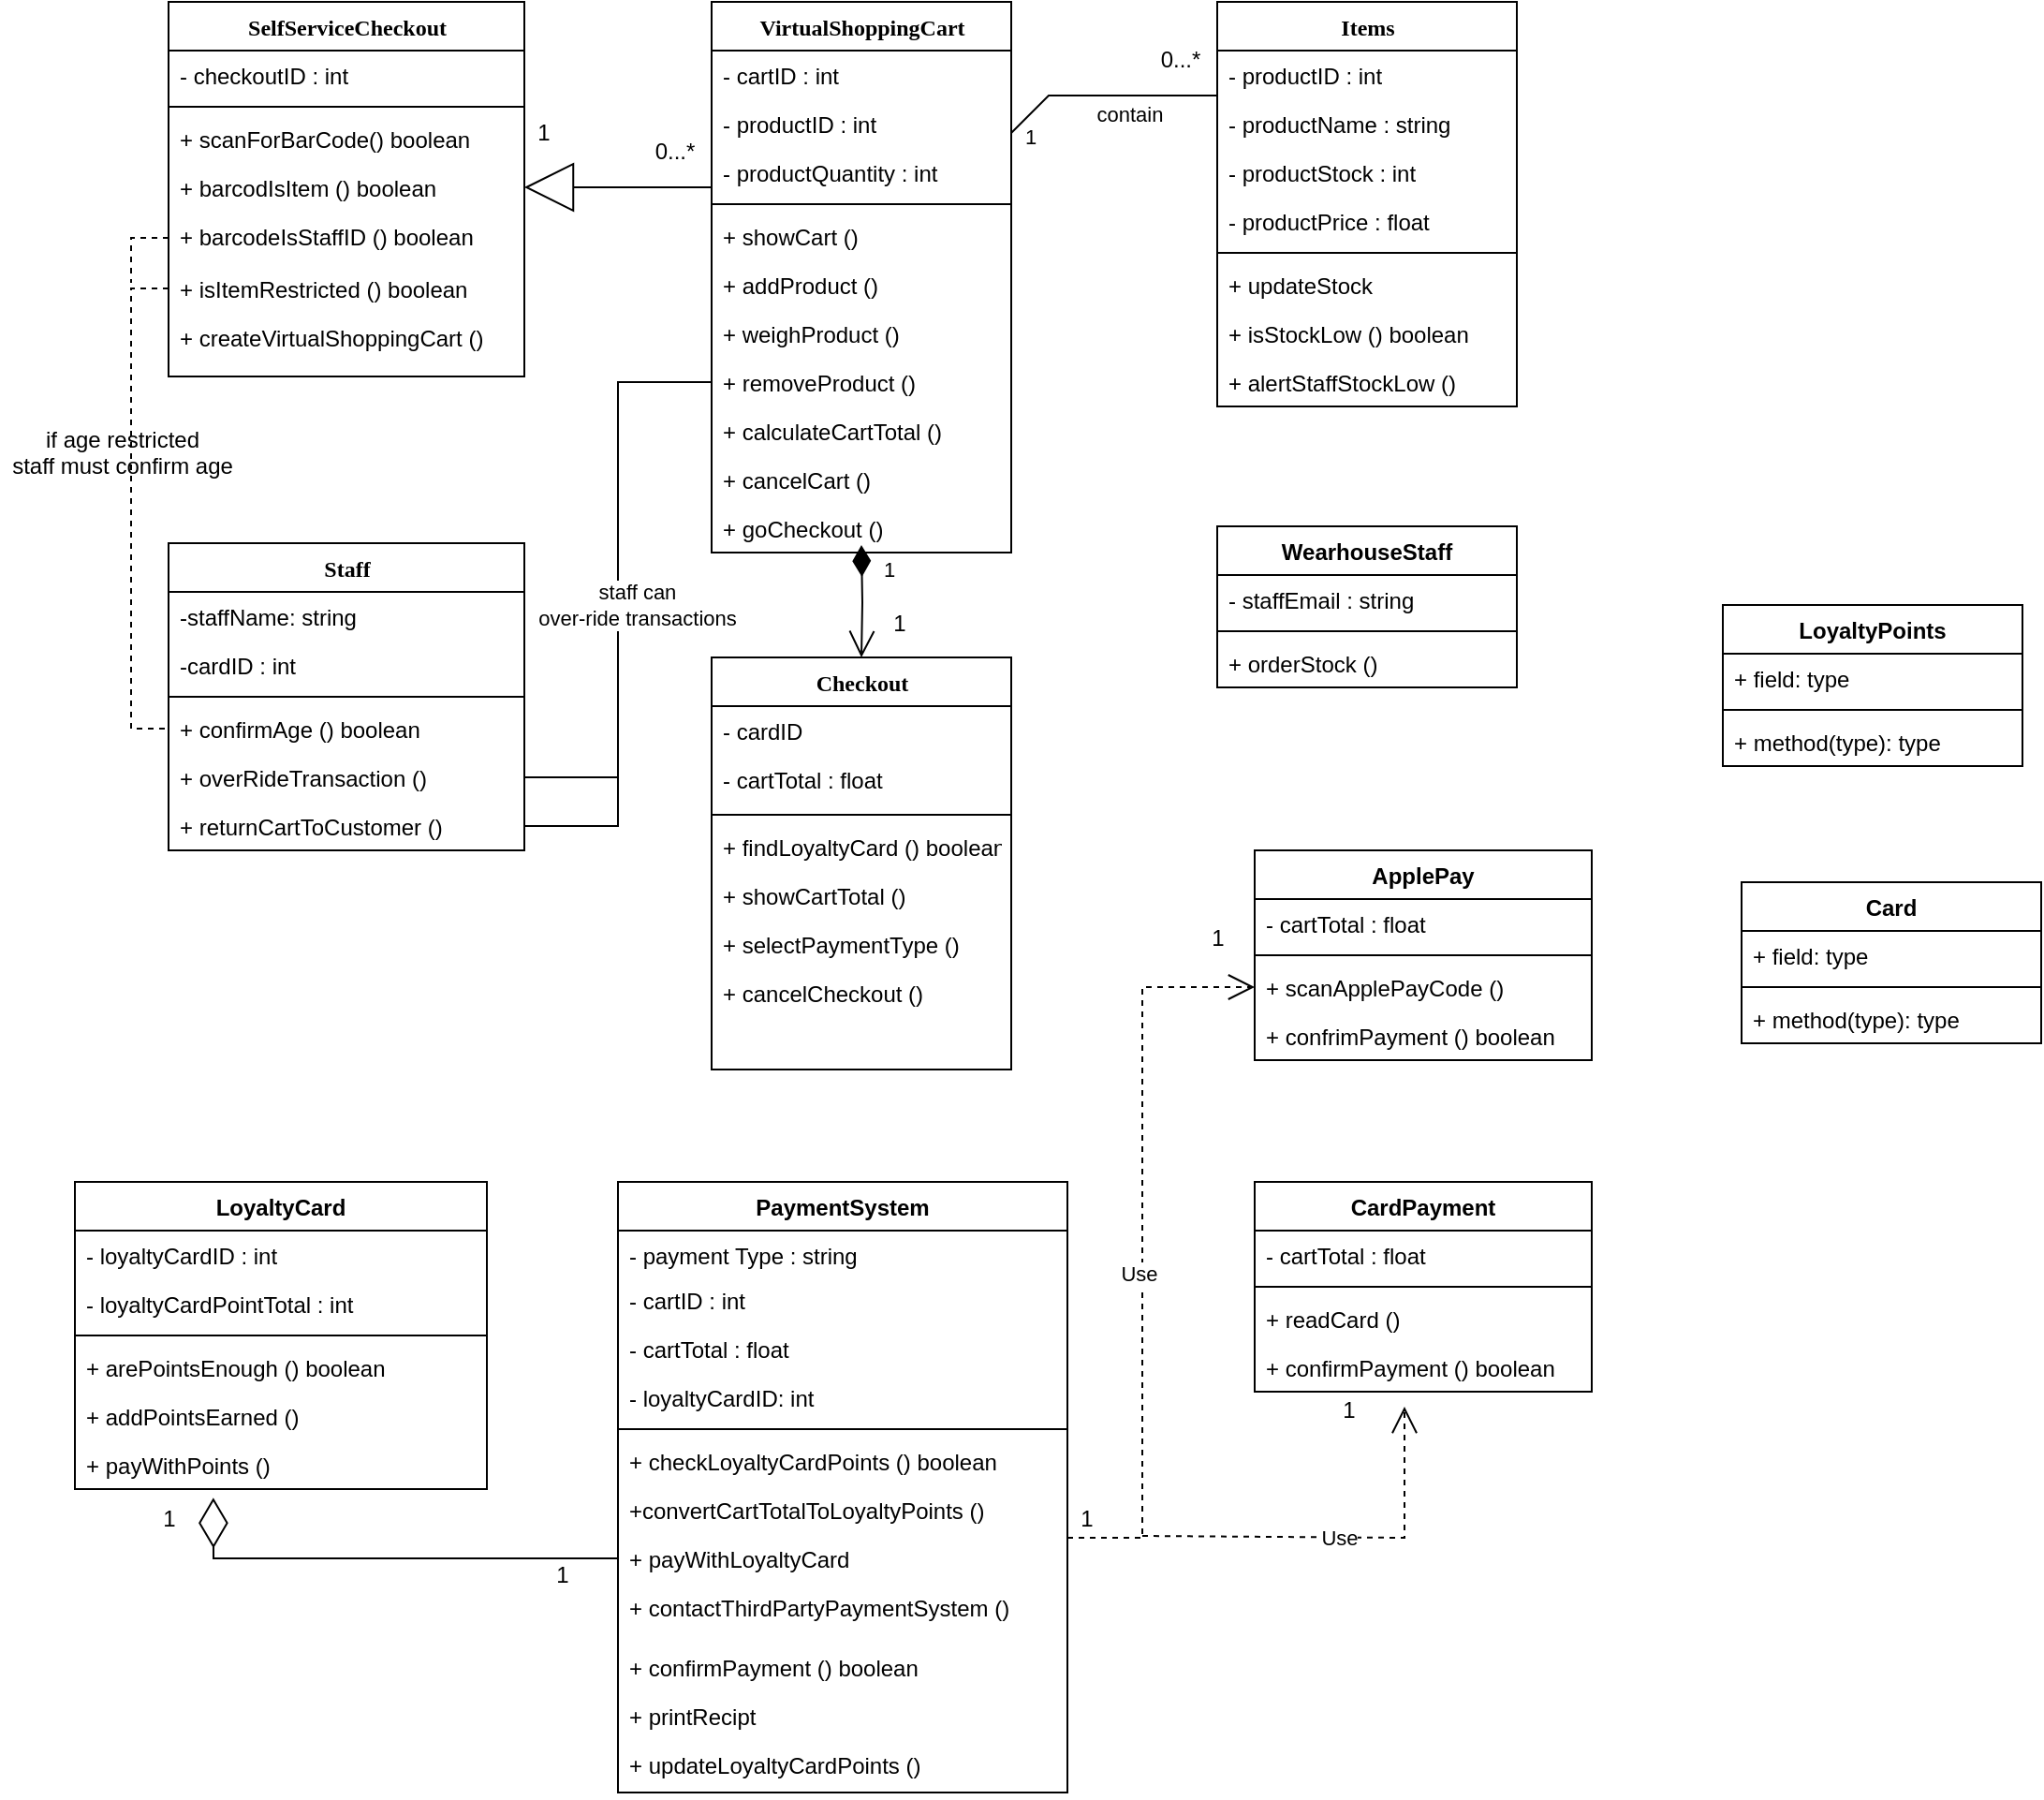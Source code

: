 <mxfile version="17.4.5" type="github">
  <diagram name="Page-1" id="9f46799a-70d6-7492-0946-bef42562c5a5">
    <mxGraphModel dx="1038" dy="571" grid="1" gridSize="10" guides="1" tooltips="1" connect="1" arrows="1" fold="1" page="1" pageScale="1" pageWidth="1100" pageHeight="850" background="none" math="0" shadow="0">
      <root>
        <mxCell id="0" />
        <mxCell id="1" parent="0" />
        <mxCell id="78961159f06e98e8-17" value="SelfServiceCheckout" style="swimlane;html=1;fontStyle=1;align=center;verticalAlign=top;childLayout=stackLayout;horizontal=1;startSize=26;horizontalStack=0;resizeParent=1;resizeLast=0;collapsible=1;marginBottom=0;swimlaneFillColor=#ffffff;rounded=0;shadow=0;comic=0;labelBackgroundColor=none;strokeWidth=1;fillColor=none;fontFamily=Verdana;fontSize=12" parent="1" vertex="1">
          <mxGeometry x="90" y="30" width="190" height="200" as="geometry" />
        </mxCell>
        <mxCell id="78961159f06e98e8-21" value="- checkoutID : int" style="text;html=1;strokeColor=none;fillColor=none;align=left;verticalAlign=top;spacingLeft=4;spacingRight=4;whiteSpace=wrap;overflow=hidden;rotatable=0;points=[[0,0.5],[1,0.5]];portConstraint=eastwest;" parent="78961159f06e98e8-17" vertex="1">
          <mxGeometry y="26" width="190" height="26" as="geometry" />
        </mxCell>
        <mxCell id="78961159f06e98e8-19" value="" style="line;html=1;strokeWidth=1;fillColor=none;align=left;verticalAlign=middle;spacingTop=-1;spacingLeft=3;spacingRight=3;rotatable=0;labelPosition=right;points=[];portConstraint=eastwest;" parent="78961159f06e98e8-17" vertex="1">
          <mxGeometry y="52" width="190" height="8" as="geometry" />
        </mxCell>
        <mxCell id="78961159f06e98e8-20" value="+ scanForBarCode() boolean" style="text;html=1;strokeColor=none;fillColor=none;align=left;verticalAlign=top;spacingLeft=4;spacingRight=4;whiteSpace=wrap;overflow=hidden;rotatable=0;points=[[0,0.5],[1,0.5]];portConstraint=eastwest;" parent="78961159f06e98e8-17" vertex="1">
          <mxGeometry y="60" width="190" height="26" as="geometry" />
        </mxCell>
        <mxCell id="7aNwk6RHBtM1r3JEq0F7-40" value="+ barcodIsItem () boolean&#xa;" style="text;strokeColor=none;fillColor=none;align=left;verticalAlign=top;spacingLeft=4;spacingRight=4;overflow=hidden;rotatable=0;points=[[0,0.5],[1,0.5]];portConstraint=eastwest;" vertex="1" parent="78961159f06e98e8-17">
          <mxGeometry y="86" width="190" height="26" as="geometry" />
        </mxCell>
        <mxCell id="7aNwk6RHBtM1r3JEq0F7-41" value="+ barcodeIsStaffID () boolean" style="text;strokeColor=none;fillColor=none;align=left;verticalAlign=top;spacingLeft=4;spacingRight=4;overflow=hidden;rotatable=0;points=[[0,0.5],[1,0.5]];portConstraint=eastwest;" vertex="1" parent="78961159f06e98e8-17">
          <mxGeometry y="112" width="190" height="28" as="geometry" />
        </mxCell>
        <mxCell id="7aNwk6RHBtM1r3JEq0F7-44" value="+ isItemRestricted () boolean " style="text;strokeColor=none;fillColor=none;align=left;verticalAlign=top;spacingLeft=4;spacingRight=4;overflow=hidden;rotatable=0;points=[[0,0.5],[1,0.5]];portConstraint=eastwest;" vertex="1" parent="78961159f06e98e8-17">
          <mxGeometry y="140" width="190" height="26" as="geometry" />
        </mxCell>
        <mxCell id="7aNwk6RHBtM1r3JEq0F7-45" value="+ createVirtualShoppingCart ()" style="text;strokeColor=none;fillColor=none;align=left;verticalAlign=top;spacingLeft=4;spacingRight=4;overflow=hidden;rotatable=0;points=[[0,0.5],[1,0.5]];portConstraint=eastwest;" vertex="1" parent="78961159f06e98e8-17">
          <mxGeometry y="166" width="190" height="26" as="geometry" />
        </mxCell>
        <mxCell id="78961159f06e98e8-43" value="VirtualShoppingCart" style="swimlane;html=1;fontStyle=1;align=center;verticalAlign=top;childLayout=stackLayout;horizontal=1;startSize=26;horizontalStack=0;resizeParent=1;resizeLast=0;collapsible=1;marginBottom=0;swimlaneFillColor=#ffffff;rounded=0;shadow=0;comic=0;labelBackgroundColor=none;strokeWidth=1;fillColor=none;fontFamily=Verdana;fontSize=12" parent="1" vertex="1">
          <mxGeometry x="380" y="30" width="160" height="294" as="geometry" />
        </mxCell>
        <mxCell id="78961159f06e98e8-45" value="- cartID : int" style="text;html=1;strokeColor=none;fillColor=none;align=left;verticalAlign=top;spacingLeft=4;spacingRight=4;whiteSpace=wrap;overflow=hidden;rotatable=0;points=[[0,0.5],[1,0.5]];portConstraint=eastwest;" parent="78961159f06e98e8-43" vertex="1">
          <mxGeometry y="26" width="160" height="26" as="geometry" />
        </mxCell>
        <mxCell id="78961159f06e98e8-49" value="- productID : int" style="text;html=1;strokeColor=none;fillColor=none;align=left;verticalAlign=top;spacingLeft=4;spacingRight=4;whiteSpace=wrap;overflow=hidden;rotatable=0;points=[[0,0.5],[1,0.5]];portConstraint=eastwest;" parent="78961159f06e98e8-43" vertex="1">
          <mxGeometry y="52" width="160" height="26" as="geometry" />
        </mxCell>
        <mxCell id="78961159f06e98e8-50" value="- productQuantity : int" style="text;html=1;strokeColor=none;fillColor=none;align=left;verticalAlign=top;spacingLeft=4;spacingRight=4;whiteSpace=wrap;overflow=hidden;rotatable=0;points=[[0,0.5],[1,0.5]];portConstraint=eastwest;" parent="78961159f06e98e8-43" vertex="1">
          <mxGeometry y="78" width="160" height="26" as="geometry" />
        </mxCell>
        <mxCell id="78961159f06e98e8-51" value="" style="line;html=1;strokeWidth=1;fillColor=none;align=left;verticalAlign=middle;spacingTop=-1;spacingLeft=3;spacingRight=3;rotatable=0;labelPosition=right;points=[];portConstraint=eastwest;" parent="78961159f06e98e8-43" vertex="1">
          <mxGeometry y="104" width="160" height="8" as="geometry" />
        </mxCell>
        <mxCell id="7aNwk6RHBtM1r3JEq0F7-9" value="+ showCart ()" style="text;html=1;strokeColor=none;fillColor=none;align=left;verticalAlign=top;spacingLeft=4;spacingRight=4;whiteSpace=wrap;overflow=hidden;rotatable=0;points=[[0,0.5],[1,0.5]];portConstraint=eastwest;" vertex="1" parent="78961159f06e98e8-43">
          <mxGeometry y="112" width="160" height="26" as="geometry" />
        </mxCell>
        <mxCell id="78961159f06e98e8-52" value="+ addProduct ()" style="text;html=1;strokeColor=none;fillColor=none;align=left;verticalAlign=top;spacingLeft=4;spacingRight=4;whiteSpace=wrap;overflow=hidden;rotatable=0;points=[[0,0.5],[1,0.5]];portConstraint=eastwest;" parent="78961159f06e98e8-43" vertex="1">
          <mxGeometry y="138" width="160" height="26" as="geometry" />
        </mxCell>
        <mxCell id="7aNwk6RHBtM1r3JEq0F7-38" value="+ weighProduct ()" style="text;strokeColor=none;fillColor=none;align=left;verticalAlign=top;spacingLeft=4;spacingRight=4;overflow=hidden;rotatable=0;points=[[0,0.5],[1,0.5]];portConstraint=eastwest;" vertex="1" parent="78961159f06e98e8-43">
          <mxGeometry y="164" width="160" height="26" as="geometry" />
        </mxCell>
        <mxCell id="78961159f06e98e8-53" value="+ removeProduct ()&lt;br&gt;" style="text;html=1;strokeColor=none;fillColor=none;align=left;verticalAlign=top;spacingLeft=4;spacingRight=4;whiteSpace=wrap;overflow=hidden;rotatable=0;points=[[0,0.5],[1,0.5]];portConstraint=eastwest;" parent="78961159f06e98e8-43" vertex="1">
          <mxGeometry y="190" width="160" height="26" as="geometry" />
        </mxCell>
        <mxCell id="7aNwk6RHBtM1r3JEq0F7-46" value="+ calculateCartTotal ()" style="text;strokeColor=none;fillColor=none;align=left;verticalAlign=top;spacingLeft=4;spacingRight=4;overflow=hidden;rotatable=0;points=[[0,0.5],[1,0.5]];portConstraint=eastwest;" vertex="1" parent="78961159f06e98e8-43">
          <mxGeometry y="216" width="160" height="26" as="geometry" />
        </mxCell>
        <mxCell id="7aNwk6RHBtM1r3JEq0F7-69" value="+ cancelCart ()" style="text;strokeColor=none;fillColor=none;align=left;verticalAlign=top;spacingLeft=4;spacingRight=4;overflow=hidden;rotatable=0;points=[[0,0.5],[1,0.5]];portConstraint=eastwest;" vertex="1" parent="78961159f06e98e8-43">
          <mxGeometry y="242" width="160" height="26" as="geometry" />
        </mxCell>
        <mxCell id="7aNwk6RHBtM1r3JEq0F7-39" value="+ goCheckout ()" style="text;strokeColor=none;fillColor=none;align=left;verticalAlign=top;spacingLeft=4;spacingRight=4;overflow=hidden;rotatable=0;points=[[0,0.5],[1,0.5]];portConstraint=eastwest;" vertex="1" parent="78961159f06e98e8-43">
          <mxGeometry y="268" width="160" height="26" as="geometry" />
        </mxCell>
        <mxCell id="78961159f06e98e8-56" value="Staff" style="swimlane;html=1;fontStyle=1;align=center;verticalAlign=top;childLayout=stackLayout;horizontal=1;startSize=26;horizontalStack=0;resizeParent=1;resizeLast=0;collapsible=1;marginBottom=0;swimlaneFillColor=#ffffff;rounded=0;shadow=0;comic=0;labelBackgroundColor=none;strokeWidth=1;fillColor=none;fontFamily=Verdana;fontSize=12" parent="1" vertex="1">
          <mxGeometry x="90" y="319" width="190" height="164" as="geometry" />
        </mxCell>
        <mxCell id="78961159f06e98e8-57" value="-staffName: string" style="text;html=1;strokeColor=none;fillColor=none;align=left;verticalAlign=top;spacingLeft=4;spacingRight=4;whiteSpace=wrap;overflow=hidden;rotatable=0;points=[[0,0.5],[1,0.5]];portConstraint=eastwest;" parent="78961159f06e98e8-56" vertex="1">
          <mxGeometry y="26" width="190" height="26" as="geometry" />
        </mxCell>
        <mxCell id="78961159f06e98e8-60" value="-cardID : int" style="text;html=1;strokeColor=none;fillColor=none;align=left;verticalAlign=top;spacingLeft=4;spacingRight=4;whiteSpace=wrap;overflow=hidden;rotatable=0;points=[[0,0.5],[1,0.5]];portConstraint=eastwest;" parent="78961159f06e98e8-56" vertex="1">
          <mxGeometry y="52" width="190" height="26" as="geometry" />
        </mxCell>
        <mxCell id="78961159f06e98e8-64" value="" style="line;html=1;strokeWidth=1;fillColor=none;align=left;verticalAlign=middle;spacingTop=-1;spacingLeft=3;spacingRight=3;rotatable=0;labelPosition=right;points=[];portConstraint=eastwest;" parent="78961159f06e98e8-56" vertex="1">
          <mxGeometry y="78" width="190" height="8" as="geometry" />
        </mxCell>
        <mxCell id="78961159f06e98e8-65" value="+ confirmAge () boolean" style="text;html=1;strokeColor=none;fillColor=none;align=left;verticalAlign=top;spacingLeft=4;spacingRight=4;whiteSpace=wrap;overflow=hidden;rotatable=0;points=[[0,0.5],[1,0.5]];portConstraint=eastwest;" parent="78961159f06e98e8-56" vertex="1">
          <mxGeometry y="86" width="190" height="26" as="geometry" />
        </mxCell>
        <mxCell id="78961159f06e98e8-68" value="+ overRideTransaction ()" style="text;html=1;strokeColor=none;fillColor=none;align=left;verticalAlign=top;spacingLeft=4;spacingRight=4;whiteSpace=wrap;overflow=hidden;rotatable=0;points=[[0,0.5],[1,0.5]];portConstraint=eastwest;" parent="78961159f06e98e8-56" vertex="1">
          <mxGeometry y="112" width="190" height="26" as="geometry" />
        </mxCell>
        <mxCell id="7aNwk6RHBtM1r3JEq0F7-84" value="+ returnCartToCustomer ()" style="text;strokeColor=none;fillColor=none;align=left;verticalAlign=top;spacingLeft=4;spacingRight=4;overflow=hidden;rotatable=0;points=[[0,0.5],[1,0.5]];portConstraint=eastwest;" vertex="1" parent="78961159f06e98e8-56">
          <mxGeometry y="138" width="190" height="26" as="geometry" />
        </mxCell>
        <mxCell id="78961159f06e98e8-82" value="Items" style="swimlane;html=1;fontStyle=1;align=center;verticalAlign=top;childLayout=stackLayout;horizontal=1;startSize=26;horizontalStack=0;resizeParent=1;resizeLast=0;collapsible=1;marginBottom=0;swimlaneFillColor=#ffffff;rounded=0;shadow=0;comic=0;labelBackgroundColor=none;strokeWidth=1;fillColor=none;fontFamily=Verdana;fontSize=12" parent="1" vertex="1">
          <mxGeometry x="650" y="30" width="160" height="216" as="geometry" />
        </mxCell>
        <mxCell id="78961159f06e98e8-83" value="- productID : int" style="text;html=1;strokeColor=none;fillColor=none;align=left;verticalAlign=top;spacingLeft=4;spacingRight=4;whiteSpace=wrap;overflow=hidden;rotatable=0;points=[[0,0.5],[1,0.5]];portConstraint=eastwest;" parent="78961159f06e98e8-82" vertex="1">
          <mxGeometry y="26" width="160" height="26" as="geometry" />
        </mxCell>
        <mxCell id="78961159f06e98e8-84" value="- productName : string" style="text;html=1;strokeColor=none;fillColor=none;align=left;verticalAlign=top;spacingLeft=4;spacingRight=4;whiteSpace=wrap;overflow=hidden;rotatable=0;points=[[0,0.5],[1,0.5]];portConstraint=eastwest;" parent="78961159f06e98e8-82" vertex="1">
          <mxGeometry y="52" width="160" height="26" as="geometry" />
        </mxCell>
        <mxCell id="78961159f06e98e8-86" value="- productStock : int" style="text;html=1;strokeColor=none;fillColor=none;align=left;verticalAlign=top;spacingLeft=4;spacingRight=4;whiteSpace=wrap;overflow=hidden;rotatable=0;points=[[0,0.5],[1,0.5]];portConstraint=eastwest;" parent="78961159f06e98e8-82" vertex="1">
          <mxGeometry y="78" width="160" height="26" as="geometry" />
        </mxCell>
        <mxCell id="7aNwk6RHBtM1r3JEq0F7-155" value="- productPrice : float" style="text;strokeColor=none;fillColor=none;align=left;verticalAlign=top;spacingLeft=4;spacingRight=4;overflow=hidden;rotatable=0;points=[[0,0.5],[1,0.5]];portConstraint=eastwest;" vertex="1" parent="78961159f06e98e8-82">
          <mxGeometry y="104" width="160" height="26" as="geometry" />
        </mxCell>
        <mxCell id="78961159f06e98e8-90" value="" style="line;html=1;strokeWidth=1;fillColor=none;align=left;verticalAlign=middle;spacingTop=-1;spacingLeft=3;spacingRight=3;rotatable=0;labelPosition=right;points=[];portConstraint=eastwest;" parent="78961159f06e98e8-82" vertex="1">
          <mxGeometry y="130" width="160" height="8" as="geometry" />
        </mxCell>
        <mxCell id="78961159f06e98e8-91" value="+ updateStock" style="text;html=1;strokeColor=none;fillColor=none;align=left;verticalAlign=top;spacingLeft=4;spacingRight=4;whiteSpace=wrap;overflow=hidden;rotatable=0;points=[[0,0.5],[1,0.5]];portConstraint=eastwest;" parent="78961159f06e98e8-82" vertex="1">
          <mxGeometry y="138" width="160" height="26" as="geometry" />
        </mxCell>
        <mxCell id="78961159f06e98e8-94" value="+ isStockLow () boolean" style="text;html=1;strokeColor=none;fillColor=none;align=left;verticalAlign=top;spacingLeft=4;spacingRight=4;whiteSpace=wrap;overflow=hidden;rotatable=0;points=[[0,0.5],[1,0.5]];portConstraint=eastwest;" parent="78961159f06e98e8-82" vertex="1">
          <mxGeometry y="164" width="160" height="26" as="geometry" />
        </mxCell>
        <mxCell id="7aNwk6RHBtM1r3JEq0F7-154" value="+ alertStaffStockLow ()" style="text;strokeColor=none;fillColor=none;align=left;verticalAlign=top;spacingLeft=4;spacingRight=4;overflow=hidden;rotatable=0;points=[[0,0.5],[1,0.5]];portConstraint=eastwest;" vertex="1" parent="78961159f06e98e8-82">
          <mxGeometry y="190" width="160" height="26" as="geometry" />
        </mxCell>
        <mxCell id="7aNwk6RHBtM1r3JEq0F7-10" value="Card" style="swimlane;fontStyle=1;align=center;verticalAlign=top;childLayout=stackLayout;horizontal=1;startSize=26;horizontalStack=0;resizeParent=1;resizeParentMax=0;resizeLast=0;collapsible=1;marginBottom=0;" vertex="1" parent="1">
          <mxGeometry x="930" y="500" width="160" height="86" as="geometry" />
        </mxCell>
        <mxCell id="7aNwk6RHBtM1r3JEq0F7-11" value="+ field: type" style="text;strokeColor=none;fillColor=none;align=left;verticalAlign=top;spacingLeft=4;spacingRight=4;overflow=hidden;rotatable=0;points=[[0,0.5],[1,0.5]];portConstraint=eastwest;" vertex="1" parent="7aNwk6RHBtM1r3JEq0F7-10">
          <mxGeometry y="26" width="160" height="26" as="geometry" />
        </mxCell>
        <mxCell id="7aNwk6RHBtM1r3JEq0F7-12" value="" style="line;strokeWidth=1;fillColor=none;align=left;verticalAlign=middle;spacingTop=-1;spacingLeft=3;spacingRight=3;rotatable=0;labelPosition=right;points=[];portConstraint=eastwest;" vertex="1" parent="7aNwk6RHBtM1r3JEq0F7-10">
          <mxGeometry y="52" width="160" height="8" as="geometry" />
        </mxCell>
        <mxCell id="7aNwk6RHBtM1r3JEq0F7-13" value="+ method(type): type" style="text;strokeColor=none;fillColor=none;align=left;verticalAlign=top;spacingLeft=4;spacingRight=4;overflow=hidden;rotatable=0;points=[[0,0.5],[1,0.5]];portConstraint=eastwest;" vertex="1" parent="7aNwk6RHBtM1r3JEq0F7-10">
          <mxGeometry y="60" width="160" height="26" as="geometry" />
        </mxCell>
        <mxCell id="7aNwk6RHBtM1r3JEq0F7-14" value="ApplePay" style="swimlane;fontStyle=1;align=center;verticalAlign=top;childLayout=stackLayout;horizontal=1;startSize=26;horizontalStack=0;resizeParent=1;resizeParentMax=0;resizeLast=0;collapsible=1;marginBottom=0;" vertex="1" parent="1">
          <mxGeometry x="670" y="483" width="180" height="112" as="geometry" />
        </mxCell>
        <mxCell id="7aNwk6RHBtM1r3JEq0F7-15" value="- cartTotal : float" style="text;strokeColor=none;fillColor=none;align=left;verticalAlign=top;spacingLeft=4;spacingRight=4;overflow=hidden;rotatable=0;points=[[0,0.5],[1,0.5]];portConstraint=eastwest;" vertex="1" parent="7aNwk6RHBtM1r3JEq0F7-14">
          <mxGeometry y="26" width="180" height="26" as="geometry" />
        </mxCell>
        <mxCell id="7aNwk6RHBtM1r3JEq0F7-16" value="" style="line;strokeWidth=1;fillColor=none;align=left;verticalAlign=middle;spacingTop=-1;spacingLeft=3;spacingRight=3;rotatable=0;labelPosition=right;points=[];portConstraint=eastwest;" vertex="1" parent="7aNwk6RHBtM1r3JEq0F7-14">
          <mxGeometry y="52" width="180" height="8" as="geometry" />
        </mxCell>
        <mxCell id="7aNwk6RHBtM1r3JEq0F7-17" value="+ scanApplePayCode ()" style="text;strokeColor=none;fillColor=none;align=left;verticalAlign=top;spacingLeft=4;spacingRight=4;overflow=hidden;rotatable=0;points=[[0,0.5],[1,0.5]];portConstraint=eastwest;" vertex="1" parent="7aNwk6RHBtM1r3JEq0F7-14">
          <mxGeometry y="60" width="180" height="26" as="geometry" />
        </mxCell>
        <mxCell id="7aNwk6RHBtM1r3JEq0F7-147" value="+ confrimPayment () boolean" style="text;strokeColor=none;fillColor=none;align=left;verticalAlign=top;spacingLeft=4;spacingRight=4;overflow=hidden;rotatable=0;points=[[0,0.5],[1,0.5]];portConstraint=eastwest;" vertex="1" parent="7aNwk6RHBtM1r3JEq0F7-14">
          <mxGeometry y="86" width="180" height="26" as="geometry" />
        </mxCell>
        <mxCell id="7aNwk6RHBtM1r3JEq0F7-18" value="LoyaltyPoints&#xa;" style="swimlane;fontStyle=1;align=center;verticalAlign=top;childLayout=stackLayout;horizontal=1;startSize=26;horizontalStack=0;resizeParent=1;resizeParentMax=0;resizeLast=0;collapsible=1;marginBottom=0;" vertex="1" parent="1">
          <mxGeometry x="920" y="352" width="160" height="86" as="geometry" />
        </mxCell>
        <mxCell id="7aNwk6RHBtM1r3JEq0F7-19" value="+ field: type" style="text;strokeColor=none;fillColor=none;align=left;verticalAlign=top;spacingLeft=4;spacingRight=4;overflow=hidden;rotatable=0;points=[[0,0.5],[1,0.5]];portConstraint=eastwest;" vertex="1" parent="7aNwk6RHBtM1r3JEq0F7-18">
          <mxGeometry y="26" width="160" height="26" as="geometry" />
        </mxCell>
        <mxCell id="7aNwk6RHBtM1r3JEq0F7-20" value="" style="line;strokeWidth=1;fillColor=none;align=left;verticalAlign=middle;spacingTop=-1;spacingLeft=3;spacingRight=3;rotatable=0;labelPosition=right;points=[];portConstraint=eastwest;" vertex="1" parent="7aNwk6RHBtM1r3JEq0F7-18">
          <mxGeometry y="52" width="160" height="8" as="geometry" />
        </mxCell>
        <mxCell id="7aNwk6RHBtM1r3JEq0F7-21" value="+ method(type): type" style="text;strokeColor=none;fillColor=none;align=left;verticalAlign=top;spacingLeft=4;spacingRight=4;overflow=hidden;rotatable=0;points=[[0,0.5],[1,0.5]];portConstraint=eastwest;" vertex="1" parent="7aNwk6RHBtM1r3JEq0F7-18">
          <mxGeometry y="60" width="160" height="26" as="geometry" />
        </mxCell>
        <mxCell id="78961159f06e98e8-95" value="Checkout" style="swimlane;html=1;fontStyle=1;align=center;verticalAlign=top;childLayout=stackLayout;horizontal=1;startSize=26;horizontalStack=0;resizeParent=1;resizeLast=0;collapsible=1;marginBottom=0;swimlaneFillColor=#ffffff;rounded=0;shadow=0;comic=0;labelBackgroundColor=none;strokeWidth=1;fillColor=none;fontFamily=Verdana;fontSize=12" parent="1" vertex="1">
          <mxGeometry x="380" y="380" width="160" height="220" as="geometry" />
        </mxCell>
        <mxCell id="78961159f06e98e8-96" value="- cardID" style="text;html=1;strokeColor=none;fillColor=none;align=left;verticalAlign=top;spacingLeft=4;spacingRight=4;whiteSpace=wrap;overflow=hidden;rotatable=0;points=[[0,0.5],[1,0.5]];portConstraint=eastwest;" parent="78961159f06e98e8-95" vertex="1">
          <mxGeometry y="26" width="160" height="26" as="geometry" />
        </mxCell>
        <mxCell id="7aNwk6RHBtM1r3JEq0F7-51" value="- cartTotal : float" style="text;strokeColor=none;fillColor=none;align=left;verticalAlign=top;spacingLeft=4;spacingRight=4;overflow=hidden;rotatable=0;points=[[0,0.5],[1,0.5]];portConstraint=eastwest;" vertex="1" parent="78961159f06e98e8-95">
          <mxGeometry y="52" width="160" height="28" as="geometry" />
        </mxCell>
        <mxCell id="78961159f06e98e8-103" value="" style="line;html=1;strokeWidth=1;fillColor=none;align=left;verticalAlign=middle;spacingTop=-1;spacingLeft=3;spacingRight=3;rotatable=0;labelPosition=right;points=[];portConstraint=eastwest;" parent="78961159f06e98e8-95" vertex="1">
          <mxGeometry y="80" width="160" height="8" as="geometry" />
        </mxCell>
        <mxCell id="7aNwk6RHBtM1r3JEq0F7-47" value="+ findLoyaltyCard () boolean" style="text;strokeColor=none;fillColor=none;align=left;verticalAlign=top;spacingLeft=4;spacingRight=4;overflow=hidden;rotatable=0;points=[[0,0.5],[1,0.5]];portConstraint=eastwest;" vertex="1" parent="78961159f06e98e8-95">
          <mxGeometry y="88" width="160" height="26" as="geometry" />
        </mxCell>
        <mxCell id="7aNwk6RHBtM1r3JEq0F7-70" value="+ showCartTotal ()" style="text;strokeColor=none;fillColor=none;align=left;verticalAlign=top;spacingLeft=4;spacingRight=4;overflow=hidden;rotatable=0;points=[[0,0.5],[1,0.5]];portConstraint=eastwest;" vertex="1" parent="78961159f06e98e8-95">
          <mxGeometry y="114" width="160" height="26" as="geometry" />
        </mxCell>
        <mxCell id="7aNwk6RHBtM1r3JEq0F7-25" value="+ selectPaymentType ()" style="text;strokeColor=none;fillColor=none;align=left;verticalAlign=top;spacingLeft=4;spacingRight=4;overflow=hidden;rotatable=0;points=[[0,0.5],[1,0.5]];portConstraint=eastwest;" vertex="1" parent="78961159f06e98e8-95">
          <mxGeometry y="140" width="160" height="26" as="geometry" />
        </mxCell>
        <mxCell id="7aNwk6RHBtM1r3JEq0F7-66" value="+ cancelCheckout ()" style="text;strokeColor=none;fillColor=none;align=left;verticalAlign=top;spacingLeft=4;spacingRight=4;overflow=hidden;rotatable=0;points=[[0,0.5],[1,0.5]];portConstraint=eastwest;" vertex="1" parent="78961159f06e98e8-95">
          <mxGeometry y="166" width="160" height="26" as="geometry" />
        </mxCell>
        <mxCell id="7aNwk6RHBtM1r3JEq0F7-33" value="WearhouseStaff" style="swimlane;fontStyle=1;align=center;verticalAlign=top;childLayout=stackLayout;horizontal=1;startSize=26;horizontalStack=0;resizeParent=1;resizeParentMax=0;resizeLast=0;collapsible=1;marginBottom=0;" vertex="1" parent="1">
          <mxGeometry x="650" y="310" width="160" height="86" as="geometry" />
        </mxCell>
        <mxCell id="7aNwk6RHBtM1r3JEq0F7-34" value="- staffEmail : string" style="text;strokeColor=none;fillColor=none;align=left;verticalAlign=top;spacingLeft=4;spacingRight=4;overflow=hidden;rotatable=0;points=[[0,0.5],[1,0.5]];portConstraint=eastwest;" vertex="1" parent="7aNwk6RHBtM1r3JEq0F7-33">
          <mxGeometry y="26" width="160" height="26" as="geometry" />
        </mxCell>
        <mxCell id="7aNwk6RHBtM1r3JEq0F7-35" value="" style="line;strokeWidth=1;fillColor=none;align=left;verticalAlign=middle;spacingTop=-1;spacingLeft=3;spacingRight=3;rotatable=0;labelPosition=right;points=[];portConstraint=eastwest;" vertex="1" parent="7aNwk6RHBtM1r3JEq0F7-33">
          <mxGeometry y="52" width="160" height="8" as="geometry" />
        </mxCell>
        <mxCell id="7aNwk6RHBtM1r3JEq0F7-36" value="+ orderStock ()" style="text;strokeColor=none;fillColor=none;align=left;verticalAlign=top;spacingLeft=4;spacingRight=4;overflow=hidden;rotatable=0;points=[[0,0.5],[1,0.5]];portConstraint=eastwest;" vertex="1" parent="7aNwk6RHBtM1r3JEq0F7-33">
          <mxGeometry y="60" width="160" height="26" as="geometry" />
        </mxCell>
        <mxCell id="7aNwk6RHBtM1r3JEq0F7-60" value="1" style="text;html=1;align=center;verticalAlign=middle;resizable=0;points=[];autosize=1;strokeColor=none;fillColor=none;" vertex="1" parent="1">
          <mxGeometry x="470" y="352" width="20" height="20" as="geometry" />
        </mxCell>
        <mxCell id="7aNwk6RHBtM1r3JEq0F7-62" value="1" style="endArrow=open;html=1;endSize=12;startArrow=diamondThin;startSize=14;startFill=1;edgeStyle=orthogonalEdgeStyle;align=left;verticalAlign=bottom;rounded=0;targetPerimeterSpacing=0;entryX=0.5;entryY=0;entryDx=0;entryDy=0;" edge="1" parent="1" target="78961159f06e98e8-95">
          <mxGeometry x="-0.248" y="10" relative="1" as="geometry">
            <mxPoint x="460" y="320" as="sourcePoint" />
            <mxPoint x="680" y="220" as="targetPoint" />
            <mxPoint as="offset" />
          </mxGeometry>
        </mxCell>
        <mxCell id="7aNwk6RHBtM1r3JEq0F7-63" value="" style="endArrow=block;endFill=0;endSize=24;html=1;rounded=0;entryX=1;entryY=0.5;entryDx=0;entryDy=0;sourcePerimeterSpacing=0;" edge="1" parent="1" target="7aNwk6RHBtM1r3JEq0F7-40">
          <mxGeometry width="160" relative="1" as="geometry">
            <mxPoint x="380" y="129" as="sourcePoint" />
            <mxPoint x="290" y="140" as="targetPoint" />
          </mxGeometry>
        </mxCell>
        <mxCell id="7aNwk6RHBtM1r3JEq0F7-64" value="0...*" style="text;html=1;align=center;verticalAlign=middle;resizable=0;points=[];autosize=1;strokeColor=none;fillColor=none;" vertex="1" parent="1">
          <mxGeometry x="340" y="100" width="40" height="20" as="geometry" />
        </mxCell>
        <mxCell id="7aNwk6RHBtM1r3JEq0F7-65" value="1" style="text;html=1;align=center;verticalAlign=middle;resizable=0;points=[];autosize=1;strokeColor=none;fillColor=none;" vertex="1" parent="1">
          <mxGeometry x="280" y="90" width="20" height="20" as="geometry" />
        </mxCell>
        <mxCell id="7aNwk6RHBtM1r3JEq0F7-76" value="LoyaltyCard" style="swimlane;fontStyle=1;align=center;verticalAlign=top;childLayout=stackLayout;horizontal=1;startSize=26;horizontalStack=0;resizeParent=1;resizeParentMax=0;resizeLast=0;collapsible=1;marginBottom=0;" vertex="1" parent="1">
          <mxGeometry x="40" y="660" width="220" height="164" as="geometry" />
        </mxCell>
        <mxCell id="7aNwk6RHBtM1r3JEq0F7-77" value="- loyaltyCardID : int" style="text;strokeColor=none;fillColor=none;align=left;verticalAlign=top;spacingLeft=4;spacingRight=4;overflow=hidden;rotatable=0;points=[[0,0.5],[1,0.5]];portConstraint=eastwest;" vertex="1" parent="7aNwk6RHBtM1r3JEq0F7-76">
          <mxGeometry y="26" width="220" height="26" as="geometry" />
        </mxCell>
        <mxCell id="7aNwk6RHBtM1r3JEq0F7-106" value="- loyaltyCardPointTotal : int" style="text;strokeColor=none;fillColor=none;align=left;verticalAlign=top;spacingLeft=4;spacingRight=4;overflow=hidden;rotatable=0;points=[[0,0.5],[1,0.5]];portConstraint=eastwest;" vertex="1" parent="7aNwk6RHBtM1r3JEq0F7-76">
          <mxGeometry y="52" width="220" height="26" as="geometry" />
        </mxCell>
        <mxCell id="7aNwk6RHBtM1r3JEq0F7-78" value="" style="line;strokeWidth=1;fillColor=none;align=left;verticalAlign=middle;spacingTop=-1;spacingLeft=3;spacingRight=3;rotatable=0;labelPosition=right;points=[];portConstraint=eastwest;" vertex="1" parent="7aNwk6RHBtM1r3JEq0F7-76">
          <mxGeometry y="78" width="220" height="8" as="geometry" />
        </mxCell>
        <mxCell id="7aNwk6RHBtM1r3JEq0F7-107" value="+ arePointsEnough () boolean" style="text;strokeColor=none;fillColor=none;align=left;verticalAlign=top;spacingLeft=4;spacingRight=4;overflow=hidden;rotatable=0;points=[[0,0.5],[1,0.5]];portConstraint=eastwest;" vertex="1" parent="7aNwk6RHBtM1r3JEq0F7-76">
          <mxGeometry y="86" width="220" height="26" as="geometry" />
        </mxCell>
        <mxCell id="7aNwk6RHBtM1r3JEq0F7-79" value="+ addPointsEarned ()" style="text;strokeColor=none;fillColor=none;align=left;verticalAlign=top;spacingLeft=4;spacingRight=4;overflow=hidden;rotatable=0;points=[[0,0.5],[1,0.5]];portConstraint=eastwest;" vertex="1" parent="7aNwk6RHBtM1r3JEq0F7-76">
          <mxGeometry y="112" width="220" height="26" as="geometry" />
        </mxCell>
        <mxCell id="7aNwk6RHBtM1r3JEq0F7-112" value="+ payWithPoints ()" style="text;strokeColor=none;fillColor=none;align=left;verticalAlign=top;spacingLeft=4;spacingRight=4;overflow=hidden;rotatable=0;points=[[0,0.5],[1,0.5]];portConstraint=eastwest;" vertex="1" parent="7aNwk6RHBtM1r3JEq0F7-76">
          <mxGeometry y="138" width="220" height="26" as="geometry" />
        </mxCell>
        <mxCell id="7aNwk6RHBtM1r3JEq0F7-80" value="CardPayment" style="swimlane;fontStyle=1;align=center;verticalAlign=top;childLayout=stackLayout;horizontal=1;startSize=26;horizontalStack=0;resizeParent=1;resizeParentMax=0;resizeLast=0;collapsible=1;marginBottom=0;" vertex="1" parent="1">
          <mxGeometry x="670" y="660" width="180" height="112" as="geometry" />
        </mxCell>
        <mxCell id="7aNwk6RHBtM1r3JEq0F7-81" value="- cartTotal : float" style="text;strokeColor=none;fillColor=none;align=left;verticalAlign=top;spacingLeft=4;spacingRight=4;overflow=hidden;rotatable=0;points=[[0,0.5],[1,0.5]];portConstraint=eastwest;" vertex="1" parent="7aNwk6RHBtM1r3JEq0F7-80">
          <mxGeometry y="26" width="180" height="26" as="geometry" />
        </mxCell>
        <mxCell id="7aNwk6RHBtM1r3JEq0F7-82" value="" style="line;strokeWidth=1;fillColor=none;align=left;verticalAlign=middle;spacingTop=-1;spacingLeft=3;spacingRight=3;rotatable=0;labelPosition=right;points=[];portConstraint=eastwest;" vertex="1" parent="7aNwk6RHBtM1r3JEq0F7-80">
          <mxGeometry y="52" width="180" height="8" as="geometry" />
        </mxCell>
        <mxCell id="7aNwk6RHBtM1r3JEq0F7-83" value="+ readCard ()" style="text;strokeColor=none;fillColor=none;align=left;verticalAlign=top;spacingLeft=4;spacingRight=4;overflow=hidden;rotatable=0;points=[[0,0.5],[1,0.5]];portConstraint=eastwest;" vertex="1" parent="7aNwk6RHBtM1r3JEq0F7-80">
          <mxGeometry y="60" width="180" height="26" as="geometry" />
        </mxCell>
        <mxCell id="7aNwk6RHBtM1r3JEq0F7-148" value="+ confirmPayment () boolean" style="text;strokeColor=none;fillColor=none;align=left;verticalAlign=top;spacingLeft=4;spacingRight=4;overflow=hidden;rotatable=0;points=[[0,0.5],[1,0.5]];portConstraint=eastwest;" vertex="1" parent="7aNwk6RHBtM1r3JEq0F7-80">
          <mxGeometry y="86" width="180" height="26" as="geometry" />
        </mxCell>
        <mxCell id="7aNwk6RHBtM1r3JEq0F7-92" value="PaymentSystem" style="swimlane;fontStyle=1;align=center;verticalAlign=top;childLayout=stackLayout;horizontal=1;startSize=26;horizontalStack=0;resizeParent=1;resizeParentMax=0;resizeLast=0;collapsible=1;marginBottom=0;" vertex="1" parent="1">
          <mxGeometry x="330" y="660" width="240" height="326" as="geometry" />
        </mxCell>
        <mxCell id="7aNwk6RHBtM1r3JEq0F7-93" value="- payment Type : string" style="text;strokeColor=none;fillColor=none;align=left;verticalAlign=top;spacingLeft=4;spacingRight=4;overflow=hidden;rotatable=0;points=[[0,0.5],[1,0.5]];portConstraint=eastwest;" vertex="1" parent="7aNwk6RHBtM1r3JEq0F7-92">
          <mxGeometry y="26" width="240" height="24" as="geometry" />
        </mxCell>
        <mxCell id="7aNwk6RHBtM1r3JEq0F7-96" value="- cartID : int" style="text;strokeColor=none;fillColor=none;align=left;verticalAlign=top;spacingLeft=4;spacingRight=4;overflow=hidden;rotatable=0;points=[[0,0.5],[1,0.5]];portConstraint=eastwest;" vertex="1" parent="7aNwk6RHBtM1r3JEq0F7-92">
          <mxGeometry y="50" width="240" height="26" as="geometry" />
        </mxCell>
        <mxCell id="7aNwk6RHBtM1r3JEq0F7-98" value="- cartTotal : float" style="text;strokeColor=none;fillColor=none;align=left;verticalAlign=top;spacingLeft=4;spacingRight=4;overflow=hidden;rotatable=0;points=[[0,0.5],[1,0.5]];portConstraint=eastwest;" vertex="1" parent="7aNwk6RHBtM1r3JEq0F7-92">
          <mxGeometry y="76" width="240" height="26" as="geometry" />
        </mxCell>
        <mxCell id="7aNwk6RHBtM1r3JEq0F7-97" value="- loyaltyCardID: int" style="text;strokeColor=none;fillColor=none;align=left;verticalAlign=top;spacingLeft=4;spacingRight=4;overflow=hidden;rotatable=0;points=[[0,0.5],[1,0.5]];portConstraint=eastwest;" vertex="1" parent="7aNwk6RHBtM1r3JEq0F7-92">
          <mxGeometry y="102" width="240" height="26" as="geometry" />
        </mxCell>
        <mxCell id="7aNwk6RHBtM1r3JEq0F7-94" value="" style="line;strokeWidth=1;fillColor=none;align=left;verticalAlign=middle;spacingTop=-1;spacingLeft=3;spacingRight=3;rotatable=0;labelPosition=right;points=[];portConstraint=eastwest;" vertex="1" parent="7aNwk6RHBtM1r3JEq0F7-92">
          <mxGeometry y="128" width="240" height="8" as="geometry" />
        </mxCell>
        <mxCell id="7aNwk6RHBtM1r3JEq0F7-100" value="+ checkLoyaltyCardPoints () boolean" style="text;strokeColor=none;fillColor=none;align=left;verticalAlign=top;spacingLeft=4;spacingRight=4;overflow=hidden;rotatable=0;points=[[0,0.5],[1,0.5]];portConstraint=eastwest;" vertex="1" parent="7aNwk6RHBtM1r3JEq0F7-92">
          <mxGeometry y="136" width="240" height="26" as="geometry" />
        </mxCell>
        <mxCell id="7aNwk6RHBtM1r3JEq0F7-108" value="+convertCartTotalToLoyaltyPoints ()" style="text;strokeColor=none;fillColor=none;align=left;verticalAlign=top;spacingLeft=4;spacingRight=4;overflow=hidden;rotatable=0;points=[[0,0.5],[1,0.5]];portConstraint=eastwest;" vertex="1" parent="7aNwk6RHBtM1r3JEq0F7-92">
          <mxGeometry y="162" width="240" height="26" as="geometry" />
        </mxCell>
        <mxCell id="7aNwk6RHBtM1r3JEq0F7-111" value="+ payWithLoyaltyCard" style="text;strokeColor=none;fillColor=none;align=left;verticalAlign=top;spacingLeft=4;spacingRight=4;overflow=hidden;rotatable=0;points=[[0,0.5],[1,0.5]];portConstraint=eastwest;" vertex="1" parent="7aNwk6RHBtM1r3JEq0F7-92">
          <mxGeometry y="188" width="240" height="26" as="geometry" />
        </mxCell>
        <mxCell id="7aNwk6RHBtM1r3JEq0F7-95" value="+ contactThirdPartyPaymentSystem ()" style="text;strokeColor=none;fillColor=none;align=left;verticalAlign=top;spacingLeft=4;spacingRight=4;overflow=hidden;rotatable=0;points=[[0,0.5],[1,0.5]];portConstraint=eastwest;" vertex="1" parent="7aNwk6RHBtM1r3JEq0F7-92">
          <mxGeometry y="214" width="240" height="32" as="geometry" />
        </mxCell>
        <mxCell id="7aNwk6RHBtM1r3JEq0F7-110" value="+ confirmPayment () boolean" style="text;strokeColor=none;fillColor=none;align=left;verticalAlign=top;spacingLeft=4;spacingRight=4;overflow=hidden;rotatable=0;points=[[0,0.5],[1,0.5]];portConstraint=eastwest;" vertex="1" parent="7aNwk6RHBtM1r3JEq0F7-92">
          <mxGeometry y="246" width="240" height="26" as="geometry" />
        </mxCell>
        <mxCell id="7aNwk6RHBtM1r3JEq0F7-109" value="+ printRecipt" style="text;strokeColor=none;fillColor=none;align=left;verticalAlign=top;spacingLeft=4;spacingRight=4;overflow=hidden;rotatable=0;points=[[0,0.5],[1,0.5]];portConstraint=eastwest;" vertex="1" parent="7aNwk6RHBtM1r3JEq0F7-92">
          <mxGeometry y="272" width="240" height="26" as="geometry" />
        </mxCell>
        <mxCell id="7aNwk6RHBtM1r3JEq0F7-99" value="+ updateLoyaltyCardPoints ()" style="text;strokeColor=none;fillColor=none;align=left;verticalAlign=top;spacingLeft=4;spacingRight=4;overflow=hidden;rotatable=0;points=[[0,0.5],[1,0.5]];portConstraint=eastwest;" vertex="1" parent="7aNwk6RHBtM1r3JEq0F7-92">
          <mxGeometry y="298" width="240" height="28" as="geometry" />
        </mxCell>
        <mxCell id="7aNwk6RHBtM1r3JEq0F7-102" value="Use" style="endArrow=open;endSize=12;dashed=1;html=1;rounded=0;targetPerimeterSpacing=0;entryX=0;entryY=0.5;entryDx=0;entryDy=0;" edge="1" parent="1" target="7aNwk6RHBtM1r3JEq0F7-17">
          <mxGeometry x="-0.078" y="2" width="160" relative="1" as="geometry">
            <mxPoint x="570" y="850" as="sourcePoint" />
            <mxPoint x="660" y="560" as="targetPoint" />
            <Array as="points">
              <mxPoint x="610" y="850" />
              <mxPoint x="610" y="556" />
            </Array>
            <mxPoint as="offset" />
          </mxGeometry>
        </mxCell>
        <mxCell id="7aNwk6RHBtM1r3JEq0F7-104" value="Use" style="endArrow=open;endSize=12;dashed=1;html=1;rounded=0;targetPerimeterSpacing=0;" edge="1" parent="1">
          <mxGeometry width="160" relative="1" as="geometry">
            <mxPoint x="610" y="849" as="sourcePoint" />
            <mxPoint x="750" y="780" as="targetPoint" />
            <Array as="points">
              <mxPoint x="750" y="850" />
            </Array>
          </mxGeometry>
        </mxCell>
        <mxCell id="7aNwk6RHBtM1r3JEq0F7-113" value="1" style="text;html=1;align=center;verticalAlign=middle;resizable=0;points=[];autosize=1;strokeColor=none;fillColor=none;" vertex="1" parent="1">
          <mxGeometry x="570" y="830" width="20" height="20" as="geometry" />
        </mxCell>
        <mxCell id="7aNwk6RHBtM1r3JEq0F7-114" value="1" style="text;html=1;align=center;verticalAlign=middle;resizable=0;points=[];autosize=1;strokeColor=none;fillColor=none;" vertex="1" parent="1">
          <mxGeometry x="710" y="772" width="20" height="20" as="geometry" />
        </mxCell>
        <mxCell id="7aNwk6RHBtM1r3JEq0F7-115" value="1" style="text;html=1;align=center;verticalAlign=middle;resizable=0;points=[];autosize=1;strokeColor=none;fillColor=none;" vertex="1" parent="1">
          <mxGeometry x="640" y="520" width="20" height="20" as="geometry" />
        </mxCell>
        <mxCell id="7aNwk6RHBtM1r3JEq0F7-116" value="" style="endArrow=none;html=1;rounded=0;targetPerimeterSpacing=0;" edge="1" parent="1">
          <mxGeometry width="50" height="50" relative="1" as="geometry">
            <mxPoint x="540" y="100" as="sourcePoint" />
            <mxPoint x="650" y="80" as="targetPoint" />
            <Array as="points">
              <mxPoint x="560" y="80" />
            </Array>
          </mxGeometry>
        </mxCell>
        <mxCell id="7aNwk6RHBtM1r3JEq0F7-117" value="contain" style="edgeLabel;html=1;align=center;verticalAlign=middle;resizable=0;points=[];" vertex="1" connectable="0" parent="7aNwk6RHBtM1r3JEq0F7-116">
          <mxGeometry x="-0.131" y="1" relative="1" as="geometry">
            <mxPoint x="20" y="11" as="offset" />
          </mxGeometry>
        </mxCell>
        <mxCell id="7aNwk6RHBtM1r3JEq0F7-123" value="1" style="edgeLabel;html=1;align=center;verticalAlign=middle;resizable=0;points=[];" vertex="1" connectable="0" parent="7aNwk6RHBtM1r3JEq0F7-116">
          <mxGeometry x="-0.895" y="-8" relative="1" as="geometry">
            <mxPoint as="offset" />
          </mxGeometry>
        </mxCell>
        <mxCell id="7aNwk6RHBtM1r3JEq0F7-136" style="edgeStyle=orthogonalEdgeStyle;rounded=0;orthogonalLoop=1;jettySize=auto;html=1;exitX=0;exitY=0.5;exitDx=0;exitDy=0;startArrow=none;startFill=0;endArrow=none;endFill=0;targetPerimeterSpacing=0;entryX=0;entryY=0.5;entryDx=0;entryDy=0;dashed=1;labelBorderColor=none;verticalAlign=bottom;" edge="1" parent="1" source="7aNwk6RHBtM1r3JEq0F7-44" target="78961159f06e98e8-65">
          <mxGeometry relative="1" as="geometry">
            <mxPoint x="50" y="420" as="targetPoint" />
            <Array as="points">
              <mxPoint x="70" y="183" />
              <mxPoint x="70" y="418" />
            </Array>
          </mxGeometry>
        </mxCell>
        <mxCell id="7aNwk6RHBtM1r3JEq0F7-120" value="0...*" style="text;html=1;align=center;verticalAlign=middle;resizable=0;points=[];autosize=1;strokeColor=none;fillColor=none;" vertex="1" parent="1">
          <mxGeometry x="610" y="51" width="40" height="20" as="geometry" />
        </mxCell>
        <mxCell id="7aNwk6RHBtM1r3JEq0F7-138" style="edgeStyle=orthogonalEdgeStyle;rounded=0;orthogonalLoop=1;jettySize=auto;html=1;exitX=0;exitY=0.5;exitDx=0;exitDy=0;dashed=1;startArrow=none;startFill=0;endArrow=none;endFill=0;targetPerimeterSpacing=0;" edge="1" parent="1" source="7aNwk6RHBtM1r3JEq0F7-41">
          <mxGeometry relative="1" as="geometry">
            <mxPoint x="70" y="180" as="targetPoint" />
          </mxGeometry>
        </mxCell>
        <mxCell id="7aNwk6RHBtM1r3JEq0F7-139" style="edgeStyle=orthogonalEdgeStyle;rounded=0;orthogonalLoop=1;jettySize=auto;html=1;exitX=1;exitY=0.5;exitDx=0;exitDy=0;startArrow=none;startFill=0;endArrow=none;endFill=0;targetPerimeterSpacing=0;entryX=0;entryY=0.5;entryDx=0;entryDy=0;" edge="1" parent="1" source="7aNwk6RHBtM1r3JEq0F7-84" target="78961159f06e98e8-53">
          <mxGeometry relative="1" as="geometry">
            <mxPoint x="330" y="230" as="targetPoint" />
          </mxGeometry>
        </mxCell>
        <mxCell id="7aNwk6RHBtM1r3JEq0F7-143" value="staff can &lt;br&gt;over-ride transactions" style="edgeLabel;html=1;align=center;verticalAlign=middle;resizable=0;points=[];" vertex="1" connectable="0" parent="7aNwk6RHBtM1r3JEq0F7-139">
          <mxGeometry x="-0.105" y="2" relative="1" as="geometry">
            <mxPoint x="12" y="-17" as="offset" />
          </mxGeometry>
        </mxCell>
        <mxCell id="7aNwk6RHBtM1r3JEq0F7-140" style="edgeStyle=orthogonalEdgeStyle;rounded=0;orthogonalLoop=1;jettySize=auto;html=1;exitX=1;exitY=0.5;exitDx=0;exitDy=0;startArrow=none;startFill=0;endArrow=none;endFill=0;targetPerimeterSpacing=0;" edge="1" parent="1" source="78961159f06e98e8-68">
          <mxGeometry relative="1" as="geometry">
            <mxPoint x="330" y="444" as="targetPoint" />
          </mxGeometry>
        </mxCell>
        <mxCell id="7aNwk6RHBtM1r3JEq0F7-141" value="if age restricted&lt;br&gt;staff must confirm age" style="text;html=1;align=center;verticalAlign=top;resizable=0;points=[];autosize=1;strokeColor=none;fillColor=none;" vertex="1" parent="1">
          <mxGeometry y="250" width="130" height="30" as="geometry" />
        </mxCell>
        <mxCell id="7aNwk6RHBtM1r3JEq0F7-151" value="" style="endArrow=diamondThin;endFill=0;endSize=24;html=1;rounded=0;labelBorderColor=none;targetPerimeterSpacing=0;exitX=0;exitY=0.5;exitDx=0;exitDy=0;entryX=0.336;entryY=1.177;entryDx=0;entryDy=0;entryPerimeter=0;" edge="1" parent="1" source="7aNwk6RHBtM1r3JEq0F7-111" target="7aNwk6RHBtM1r3JEq0F7-112">
          <mxGeometry width="160" relative="1" as="geometry">
            <mxPoint x="320" y="750" as="sourcePoint" />
            <mxPoint x="130" y="930" as="targetPoint" />
            <Array as="points">
              <mxPoint x="114" y="861" />
            </Array>
          </mxGeometry>
        </mxCell>
        <mxCell id="7aNwk6RHBtM1r3JEq0F7-152" value="1" style="text;html=1;align=center;verticalAlign=middle;resizable=0;points=[];autosize=1;strokeColor=none;fillColor=none;" vertex="1" parent="1">
          <mxGeometry x="290" y="860" width="20" height="20" as="geometry" />
        </mxCell>
        <mxCell id="7aNwk6RHBtM1r3JEq0F7-153" value="1" style="text;html=1;align=center;verticalAlign=middle;resizable=0;points=[];autosize=1;strokeColor=none;fillColor=none;" vertex="1" parent="1">
          <mxGeometry x="80" y="830" width="20" height="20" as="geometry" />
        </mxCell>
      </root>
    </mxGraphModel>
  </diagram>
</mxfile>

